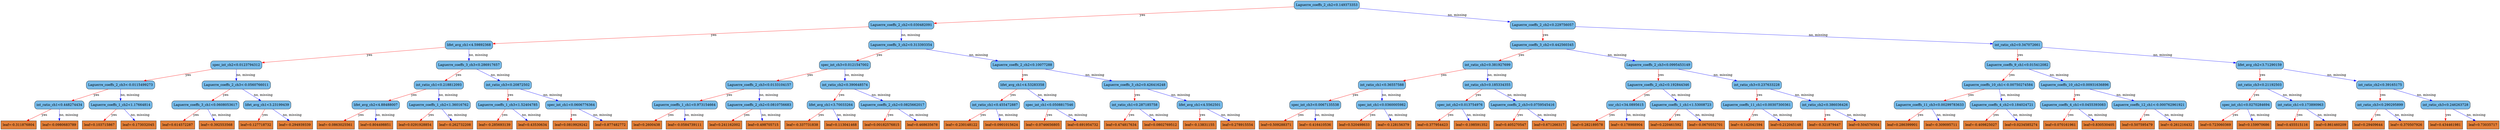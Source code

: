 digraph {
	graph [bb="0,0,8692.6,567",
		rankdir=TB
	];
	node [label="\N"];
	0	[fillcolor="#78bceb",
		height=0.5,
		label="Laguerre_coeffs_2_ch2<0.149373353",
		pos="4601.1,549",
		shape=box,
		style="filled, rounded",
		width=3.1076];
	1	[fillcolor="#78bceb",
		height=0.5,
		label="Laguerre_coeffs_2_ch2<0.030482091",
		pos="3124.1,460.5",
		shape=box,
		style="filled, rounded",
		width=3.1076];
	0 -> 1	[color="#FF0000",
		label=yes,
		lp="4004.1,504.75",
		pos="e,3236.4,468.08 4488.9,541.43 4217.9,525.56 3529.6,485.24 3247.5,468.73"];
	2	[fillcolor="#78bceb",
		height=0.5,
		label="Laguerre_coeffs_2_ch2<0.229756057",
		pos="5355.1,460.5",
		shape=box,
		style="filled, rounded",
		width=3.1076];
	0 -> 2	[color="#0000FF",
		label="no, missing",
		lp="5078,504.75",
		pos="e,5242.8,474.39 4713.2,535.14 4852,519.22 5087.8,492.17 5231.7,475.66"];
	3	[fillcolor="#78bceb",
		height=0.5,
		label="lifet_avg_ch1<4.59892368",
		pos="1628.1,372",
		shape=box,
		style="filled, rounded",
		width=2.2639];
	1 -> 3	[color="#FF0000",
		label=yes,
		lp="2519.1,416.25",
		pos="e,1709.9,377.73 3012,453.02 2727.8,436.59 1983.5,393.55 1721.2,378.38"];
	4	[fillcolor="#78bceb",
		height=0.5,
		label="Laguerre_coeffs_3_ch2<0.313393354",
		pos="3124.1,372",
		shape=box,
		style="filled, rounded",
		width=3.1076];
	1 -> 4	[color="#0000FF",
		label="no, missing",
		lp="3156,416.25",
		pos="e,3124.1,390.35 3124.1,442.41 3124.1,430.76 3124.1,415.05 3124.1,401.52"];
	5	[fillcolor="#78bceb",
		height=0.5,
		label="Laguerre_coeffs_3_ch2<0.442560345",
		pos="5355.1,372",
		shape=box,
		style="filled, rounded",
		width=3.1076];
	2 -> 5	[color="#FF0000",
		label=yes,
		lp="5364.1,416.25",
		pos="e,5355.1,390.35 5355.1,442.41 5355.1,430.76 5355.1,415.05 5355.1,401.52"];
	6	[fillcolor="#78bceb",
		height=0.5,
		label="int_ratio_ch2<0.347072661",
		pos="7018.1,372",
		shape=box,
		style="filled, rounded",
		width=2.3264];
	2 -> 6	[color="#0000FF",
		label="no, missing",
		lp="6368,416.25",
		pos="e,6934.2,377.36 5467.5,453.66 5776.5,437.58 6635.6,392.9 6923,377.95"];
	7	[fillcolor="#78bceb",
		height=0.5,
		label="spec_int_ch2<0.0123794312",
		pos="816.12,283.5",
		shape=box,
		style="filled, rounded",
		width=2.4097];
	3 -> 7	[color="#FF0000",
		label=yes,
		lp="1304.1,327.75",
		pos="e,903.36,293.79 1546.2,362.27 1395.9,346.26 1076.7,312.25 914.74,295.01"];
	8	[fillcolor="#78bceb",
		height=0.5,
		label="Laguerre_coeffs_3_ch3<0.286917657",
		pos="1628.1,283.5",
		shape=box,
		style="filled, rounded",
		width=3.1076];
	3 -> 8	[color="#0000FF",
		label="no, missing",
		lp="1660,327.75",
		pos="e,1628.1,301.85 1628.1,353.91 1628.1,342.26 1628.1,326.55 1628.1,313.02"];
	9	[fillcolor="#78bceb",
		height=0.5,
		label="spec_int_ch3<0.0121547002",
		pos="2899.1,283.5",
		shape=box,
		style="filled, rounded",
		width=2.4097];
	4 -> 9	[color="#FF0000",
		label=yes,
		lp="3041.1,327.75",
		pos="e,2944.3,301.87 3078.9,353.6 3043.1,339.85 2993,320.58 2954.8,305.89"];
	10	[fillcolor="#78bceb",
		height=0.5,
		label="Laguerre_coeffs_2_ch2<0.10077288",
		pos="3517.1,283.5",
		shape=box,
		style="filled, rounded",
		width=3.0139];
	4 -> 10	[color="#0000FF",
		label="no, missing",
		lp="3388,327.75",
		pos="e,3437.9,301.95 3203.2,353.6 3267.8,339.37 3359.3,319.24 3426.8,304.38"];
	15	[fillcolor="#78bceb",
		height=0.5,
		label="Laguerre_coeffs_2_ch3<-0.0115499273",
		pos="414.12,195",
		shape=box,
		style="filled, rounded",
		width=3.2639];
	7 -> 15	[color="#FF0000",
		label=yes,
		lp="661.12,239.25",
		pos="e,495.21,213.45 735.26,265.1 668.99,250.84 575.2,230.66 506.08,215.79"];
	16	[fillcolor="#78bceb",
		height=0.5,
		label="Laguerre_coeffs_2_ch3<-0.0560766011",
		pos="816.12,195",
		shape=box,
		style="filled, rounded",
		width=3.2639];
	7 -> 16	[color="#0000FF",
		label="no, missing",
		lp="848,239.25",
		pos="e,816.12,213.35 816.12,265.41 816.12,253.76 816.12,238.05 816.12,224.52"];
	17	[fillcolor="#78bceb",
		height=0.5,
		label="int_ratio_ch1<0.218812093",
		pos="1522.1,195",
		shape=box,
		style="filled, rounded",
		width=2.3264];
	8 -> 17	[color="#FF0000",
		label=yes,
		lp="1594.1,239.25",
		pos="e,1543.3,213.27 1606.9,265.2 1591.2,252.36 1569.5,234.66 1552,220.38"];
	18	[fillcolor="#78bceb",
		height=0.5,
		label="int_ratio_ch3<0.20872502",
		pos="1763.1,195",
		shape=box,
		style="filled, rounded",
		width=2.2326];
	8 -> 18	[color="#0000FF",
		label="no, missing",
		lp="1740,239.25",
		pos="e,1736.2,213.27 1655.1,265.2 1675.6,252.06 1704.1,233.85 1726.6,219.4"];
	31	[fillcolor="#78bceb",
		height=0.5,
		label="int_ratio_ch1<0.448274434",
		pos="202.12,106.5",
		shape=box,
		style="filled, rounded",
		width=2.3264];
	15 -> 31	[color="#FF0000",
		label=yes,
		lp="336.12,150.75",
		pos="e,244.7,124.87 371.48,176.6 337.91,162.9 290.96,143.75 255.01,129.08"];
	32	[fillcolor="#78bceb",
		height=0.5,
		label="Laguerre_coeffs_1_ch2<1.17664814",
		pos="414.12,106.5",
		shape=box,
		style="filled, rounded",
		width=3.0139];
	15 -> 32	[color="#0000FF",
		label="no, missing",
		lp="446,150.75",
		pos="e,414.12,124.85 414.12,176.91 414.12,165.26 414.12,149.55 414.12,136.02"];
	33	[fillcolor="#78bceb",
		height=0.5,
		label="Laguerre_coeffs_3_ch1<0.0608053617",
		pos="709.12,106.5",
		shape=box,
		style="filled, rounded",
		width=3.2014];
	16 -> 33	[color="#FF0000",
		label=yes,
		lp="782.12,150.75",
		pos="e,730.48,124.77 794.73,176.7 778.84,163.86 756.95,146.16 739.28,131.88"];
	34	[fillcolor="#78bceb",
		height=0.5,
		label="lifet_avg_ch1<3.23199439",
		pos="924.12,106.5",
		shape=box,
		style="filled, rounded",
		width=2.2639];
	16 -> 34	[color="#0000FF",
		label="no, missing",
		lp="912,150.75",
		pos="e,902.57,124.77 837.72,176.7 853.76,163.86 875.85,146.16 893.69,131.88"];
	63	[fillcolor="#e48038",
		height=0.5,
		label="leaf=-0.311876804",
		pos="60.125,18",
		shape=box,
		style=filled,
		width=1.6701];
	31 -> 63	[color="#FF0000",
		label=yes,
		lp="153.12,62.25",
		pos="e,88.47,36.267 173.73,88.203 152.06,75.003 121.99,56.683 98.225,42.209"];
	64	[fillcolor="#e48038",
		height=0.5,
		label="leaf=-0.0980683789",
		pos="202.12,18",
		shape=box,
		style=filled,
		width=1.7639];
	31 -> 64	[color="#0000FF",
		label="no, missing",
		lp="234,62.25",
		pos="e,202.12,36.35 202.12,88.41 202.12,76.758 202.12,61.047 202.12,47.519"];
	65	[fillcolor="#e48038",
		height=0.5,
		label="leaf=0.103715867",
		pos="341.12,18",
		shape=box,
		style=filled,
		width=1.6076];
	32 -> 65	[color="#FF0000",
		label=yes,
		lp="394.12,62.25",
		pos="e,355.77,36.35 399.7,88.41 389.27,76.051 374.99,59.127 363.14,45.085"];
	66	[fillcolor="#e48038",
		height=0.5,
		label="leaf=-0.173032045",
		pos="477.12,18",
		shape=box,
		style=filled,
		width=1.6701];
	32 -> 66	[color="#0000FF",
		label="no, missing",
		lp="484,62.25",
		pos="e,464.49,36.35 426.57,88.41 435.49,76.169 447.66,59.449 457.83,45.487"];
	67	[fillcolor="#e48038",
		height=0.5,
		label="leaf=0.614572287",
		pos="613.12,18",
		shape=box,
		style=filled,
		width=1.6076];
	33 -> 67	[color="#FF0000",
		label=yes,
		lp="679.12,62.25",
		pos="e,632.38,36.35 690.16,88.41 676.05,75.698 656.58,58.157 640.75,43.889"];
	68	[fillcolor="#e48038",
		height=0.5,
		label="leaf=-0.392553568",
		pos="749.12,18",
		shape=box,
		style=filled,
		width=1.6701];
	33 -> 68	[color="#0000FF",
		label="no, missing",
		lp="765,62.25",
		pos="e,741.1,36.35 717.03,88.41 722.53,76.522 729.98,60.41 736.31,46.702"];
	69	[fillcolor="#e48038",
		height=0.5,
		label="leaf=0.127718732",
		pos="885.12,18",
		shape=box,
		style=filled,
		width=1.6076];
	34 -> 69	[color="#FF0000",
		label=yes,
		lp="917.12,62.25",
		pos="e,892.95,36.35 916.42,88.41 911.06,76.522 903.8,60.41 897.61,46.702"];
	70	[fillcolor="#e48038",
		height=0.5,
		label="leaf=-0.294939339",
		pos="1021.1,18",
		shape=box,
		style=filled,
		width=1.6701];
	34 -> 70	[color="#0000FF",
		label="no, missing",
		lp="1014,62.25",
		pos="e,1001.7,36.35 943.29,88.41 957.54,75.698 977.22,58.157 993.22,43.889"];
	35	[fillcolor="#78bceb",
		height=0.5,
		label="lifet_avg_ch2<4.88488007",
		pos="1302.1,106.5",
		shape=box,
		style="filled, rounded",
		width=2.2639];
	17 -> 35	[color="#FF0000",
		label=yes,
		lp="1441.1,150.75",
		pos="e,1346.3,124.87 1477.9,176.6 1443,162.9 1394.3,143.75 1357,129.08"];
	36	[fillcolor="#78bceb",
		height=0.5,
		label="Laguerre_coeffs_1_ch2<1.36016762",
		pos="1522.1,106.5",
		shape=box,
		style="filled, rounded",
		width=3.0139];
	17 -> 36	[color="#0000FF",
		label="no, missing",
		lp="1554,150.75",
		pos="e,1522.1,124.85 1522.1,176.91 1522.1,165.26 1522.1,149.55 1522.1,136.02"];
	37	[fillcolor="#78bceb",
		height=0.5,
		label="Laguerre_coeffs_1_ch3<1.52404785",
		pos="1763.1,106.5",
		shape=box,
		style="filled, rounded",
		width=3.0139];
	18 -> 37	[color="#FF0000",
		label=yes,
		lp="1772.1,150.75",
		pos="e,1763.1,124.85 1763.1,176.91 1763.1,165.26 1763.1,149.55 1763.1,136.02"];
	38	[fillcolor="#78bceb",
		height=0.5,
		label="spec_int_ch1<0.0606776364",
		pos="1983.1,106.5",
		shape=box,
		style="filled, rounded",
		width=2.4097];
	18 -> 38	[color="#0000FF",
		label="no, missing",
		lp="1925,150.75",
		pos="e,1938.9,124.87 1807.4,176.6 1842.2,162.9 1890.9,143.75 1928.2,129.08"];
	71	[fillcolor="#e48038",
		height=0.5,
		label="leaf=-0.0863025561",
		pos="1163.1,18",
		shape=box,
		style=filled,
		width=1.7639];
	35 -> 71	[color="#FF0000",
		label=yes,
		lp="1254.1,62.25",
		pos="e,1190.9,36.267 1274.3,88.203 1253.1,75.003 1223.7,56.683 1200.4,42.209"];
	72	[fillcolor="#e48038",
		height=0.5,
		label="leaf=0.804498851",
		pos="1302.1,18",
		shape=box,
		style=filled,
		width=1.6076];
	35 -> 72	[color="#0000FF",
		label="no, missing",
		lp="1334,62.25",
		pos="e,1302.1,36.35 1302.1,88.41 1302.1,76.758 1302.1,61.047 1302.1,47.519"];
	73	[fillcolor="#e48038",
		height=0.5,
		label="leaf=0.0291928854",
		pos="1439.1,18",
		shape=box,
		style=filled,
		width=1.7014];
	36 -> 73	[color="#FF0000",
		label=yes,
		lp="1497.1,62.25",
		pos="e,1455.8,36.35 1505.7,88.41 1493.6,75.816 1477,58.481 1463.4,44.286"];
	74	[fillcolor="#e48038",
		height=0.5,
		label="leaf=-0.262732208",
		pos="1578.1,18",
		shape=box,
		style=filled,
		width=1.6701];
	36 -> 74	[color="#0000FF",
		label="no, missing",
		lp="1588,62.25",
		pos="e,1566.9,36.35 1533.2,88.41 1541,76.287 1551.7,59.77 1560.7,45.89"];
	75	[fillcolor="#e48038",
		height=0.5,
		label="leaf=-0.285693139",
		pos="1716.1,18",
		shape=box,
		style=filled,
		width=1.6701];
	37 -> 75	[color="#FF0000",
		label=yes,
		lp="1753.1,62.25",
		pos="e,1725.6,36.35 1753.8,88.41 1747.3,76.405 1738.5,60.091 1731,46.295"];
	76	[fillcolor="#e48038",
		height=0.5,
		label="leaf=0.43530634",
		pos="1849.1,18",
		shape=box,
		style=filled,
		width=1.5139];
	37 -> 76	[color="#0000FF",
		label="no, missing",
		lp="1846,62.25",
		pos="e,1831.9,36.35 1780.1,88.41 1792.6,75.816 1809.9,58.481 1824,44.286"];
	77	[fillcolor="#e48038",
		height=0.5,
		label="leaf=0.0819929242",
		pos="1983.1,18",
		shape=box,
		style=filled,
		width=1.7014];
	38 -> 77	[color="#FF0000",
		label=yes,
		lp="1992.1,62.25",
		pos="e,1983.1,36.35 1983.1,88.41 1983.1,76.758 1983.1,61.047 1983.1,47.519"];
	78	[fillcolor="#e48038",
		height=0.5,
		label="leaf=0.877482772",
		pos="2120.1,18",
		shape=box,
		style=filled,
		width=1.6076];
	38 -> 78	[color="#0000FF",
		label="no, missing",
		lp="2096,62.25",
		pos="e,2092.8,36.267 2010.5,88.203 2031.3,75.062 2060.2,56.846 2083.1,42.403"];
	19	[fillcolor="#78bceb",
		height=0.5,
		label="Laguerre_coeffs_2_ch3<0.0133104157",
		pos="2644.1,195",
		shape=box,
		style="filled, rounded",
		width=3.2014];
	9 -> 19	[color="#FF0000",
		label=yes,
		lp="2804.1,239.25",
		pos="e,2695.3,213.37 2847.8,265.1 2806.9,251.23 2749.5,231.75 2706.1,217.01"];
	20	[fillcolor="#78bceb",
		height=0.5,
		label="int_ratio_ch2<0.390648574",
		pos="2899.1,195",
		shape=box,
		style="filled, rounded",
		width=2.3264];
	9 -> 20	[color="#0000FF",
		label="no, missing",
		lp="2931,239.25",
		pos="e,2899.1,213.35 2899.1,265.41 2899.1,253.76 2899.1,238.05 2899.1,224.52"];
	21	[fillcolor="#78bceb",
		height=0.5,
		label="lifet_avg_ch1<4.53283358",
		pos="3517.1,195",
		shape=box,
		style="filled, rounded",
		width=2.2639];
	10 -> 21	[color="#FF0000",
		label=yes,
		lp="3526.1,239.25",
		pos="e,3517.1,213.35 3517.1,265.41 3517.1,253.76 3517.1,238.05 3517.1,224.52"];
	22	[fillcolor="#78bceb",
		height=0.5,
		label="Laguerre_coeffs_3_ch2<0.426416248",
		pos="3945.1,195",
		shape=box,
		style="filled, rounded",
		width=3.1076];
	10 -> 22	[color="#0000FF",
		label="no, missing",
		lp="3802,239.25",
		pos="e,3858.5,213.5 3603.5,265.05 3674.1,250.78 3773.9,230.6 3847.4,215.74"];
	39	[fillcolor="#78bceb",
		height=0.5,
		label="Laguerre_coeffs_1_ch1<0.973154664",
		pos="2380.1,106.5",
		shape=box,
		style="filled, rounded",
		width=3.1076];
	19 -> 39	[color="#FF0000",
		label=yes,
		lp="2545.1,150.75",
		pos="e,2433.1,124.87 2591,176.6 2548.6,162.7 2489,143.17 2444,128.42"];
	40	[fillcolor="#78bceb",
		height=0.5,
		label="Laguerre_coeffs_2_ch2<0.0810756683",
		pos="2644.1,106.5",
		shape=box,
		style="filled, rounded",
		width=3.2014];
	19 -> 40	[color="#0000FF",
		label="no, missing",
		lp="2676,150.75",
		pos="e,2644.1,124.85 2644.1,176.91 2644.1,165.26 2644.1,149.55 2644.1,136.02"];
	41	[fillcolor="#78bceb",
		height=0.5,
		label="lifet_avg_ch1<3.70033264",
		pos="2860.1,106.5",
		shape=box,
		style="filled, rounded",
		width=2.2639];
	20 -> 41	[color="#FF0000",
		label=yes,
		lp="2892.1,150.75",
		pos="e,2867.9,124.85 2891.4,176.91 2886.1,165.02 2878.8,148.91 2872.6,135.2"];
	42	[fillcolor="#78bceb",
		height=0.5,
		label="Laguerre_coeffs_2_ch2<0.0825662017",
		pos="3075.1,106.5",
		shape=box,
		style="filled, rounded",
		width=3.2014];
	20 -> 42	[color="#0000FF",
		label="no, missing",
		lp="3035,150.75",
		pos="e,3039.7,124.91 2934.3,176.7 2961.7,163.25 2999.9,144.49 3029.6,129.89"];
	79	[fillcolor="#e48038",
		height=0.5,
		label="leaf=0.2600438",
		pos="2247.1,18",
		shape=box,
		style=filled,
		width=1.4201];
	39 -> 79	[color="#FF0000",
		label=yes,
		lp="2335.1,62.25",
		pos="e,2273.7,36.267 2353.5,88.203 2333.3,75.062 2305.3,56.846 2283.1,42.403"];
	80	[fillcolor="#e48038",
		height=0.5,
		label="leaf=-0.0584739111",
		pos="2380.1,18",
		shape=box,
		style=filled,
		width=1.7639];
	39 -> 80	[color="#0000FF",
		label="no, missing",
		lp="2412,62.25",
		pos="e,2380.1,36.35 2380.1,88.41 2380.1,76.758 2380.1,61.047 2380.1,47.519"];
	81	[fillcolor="#e48038",
		height=0.5,
		label="leaf=0.241162002",
		pos="2519.1,18",
		shape=box,
		style=filled,
		width=1.6076];
	40 -> 81	[color="#FF0000",
		label=yes,
		lp="2602.1,62.25",
		pos="e,2544.1,36.267 2619.1,88.203 2600.3,75.179 2574.3,57.173 2553.5,42.792"];
	82	[fillcolor="#e48038",
		height=0.5,
		label="leaf=0.498705715",
		pos="2653.1,18",
		shape=box,
		style=filled,
		width=1.6076];
	40 -> 82	[color="#0000FF",
		label="no, missing",
		lp="2682,62.25",
		pos="e,2651.3,36.35 2645.9,88.41 2647.1,76.758 2648.8,61.047 2650.2,47.519"];
	83	[fillcolor="#e48038",
		height=0.5,
		label="leaf=-0.337731838",
		pos="2789.1,18",
		shape=box,
		style=filled,
		width=1.6701];
	41 -> 83	[color="#FF0000",
		label=yes,
		lp="2840.1,62.25",
		pos="e,2803.4,36.35 2846.1,88.41 2836,76.051 2822.1,59.127 2810.5,45.085"];
	84	[fillcolor="#e48038",
		height=0.5,
		label="leaf=0.113041468",
		pos="2925.1,18",
		shape=box,
		style=filled,
		width=1.6076];
	41 -> 84	[color="#0000FF",
		label="no, missing",
		lp="2931,62.25",
		pos="e,2912.1,36.35 2873,88.41 2882.2,76.169 2894.7,59.449 2905.2,45.487"];
	85	[fillcolor="#e48038",
		height=0.5,
		label="leaf=0.00182576815",
		pos="3066.1,18",
		shape=box,
		style=filled,
		width=1.7951];
	42 -> 85	[color="#FF0000",
		label=yes,
		lp="3081.1,62.25",
		pos="e,3067.9,36.35 3073.3,88.41 3072.1,76.758 3070.5,61.047 3069.1,47.519"];
	86	[fillcolor="#e48038",
		height=0.5,
		label="leaf=0.468635678",
		pos="3207.1,18",
		shape=box,
		style=filled,
		width=1.6076];
	42 -> 86	[color="#0000FF",
		label="no, missing",
		lp="3185,62.25",
		pos="e,3180.8,36.267 3101.5,88.203 3121.6,75.062 3149.4,56.846 3171.4,42.403"];
	43	[fillcolor="#78bceb",
		height=0.5,
		label="int_ratio_ch1<0.455472887",
		pos="3459.1,106.5",
		shape=box,
		style="filled, rounded",
		width=2.3264];
	21 -> 43	[color="#FF0000",
		label=yes,
		lp="3503.1,150.75",
		pos="e,3470.8,124.85 3505.7,176.91 3497.5,164.79 3486.5,148.27 3477.2,134.39"];
	44	[fillcolor="#78bceb",
		height=0.5,
		label="spec_int_ch1<0.0508817546",
		pos="3648.1,106.5",
		shape=box,
		style="filled, rounded",
		width=2.4097];
	21 -> 44	[color="#0000FF",
		label="no, missing",
		lp="3627,150.75",
		pos="e,3622,124.77 3543.3,176.7 3563.1,163.62 3590.6,145.51 3612.4,131.1"];
	45	[fillcolor="#78bceb",
		height=0.5,
		label="int_ratio_ch1<0.287185758",
		pos="3945.1,106.5",
		shape=box,
		style="filled, rounded",
		width=2.3264];
	22 -> 45	[color="#FF0000",
		label=yes,
		lp="3954.1,150.75",
		pos="e,3945.1,124.85 3945.1,176.91 3945.1,165.26 3945.1,149.55 3945.1,136.02"];
	46	[fillcolor="#78bceb",
		height=0.5,
		label="lifet_avg_ch1<4.5562501",
		pos="4171.1,106.5",
		shape=box,
		style="filled, rounded",
		width=2.1701];
	22 -> 46	[color="#0000FF",
		label="no, missing",
		lp="4111,150.75",
		pos="e,4125.7,124.87 3990.6,176.6 4026.5,162.85 4076.9,143.58 4115.2,128.89"];
	87	[fillcolor="#e48038",
		height=0.5,
		label="leaf=-0.230148122",
		pos="3343.1,18",
		shape=box,
		style=filled,
		width=1.6701];
	43 -> 87	[color="#FF0000",
		label=yes,
		lp="3421.1,62.25",
		pos="e,3366.3,36.267 3435.9,88.203 3418.5,75.238 3394.5,57.336 3375.3,42.988"];
	88	[fillcolor="#e48038",
		height=0.5,
		label="leaf=0.0901015624",
		pos="3482.1,18",
		shape=box,
		style=filled,
		width=1.7014];
	43 -> 88	[color="#0000FF",
		label="no, missing",
		lp="3505,62.25",
		pos="e,3477.5,36.35 3463.7,88.41 3466.8,76.64 3471,60.729 3474.7,47.11"];
	89	[fillcolor="#e48038",
		height=0.5,
		label="leaf=-0.0746656805",
		pos="3625.1,18",
		shape=box,
		style=filled,
		width=1.7639];
	44 -> 89	[color="#FF0000",
		label=yes,
		lp="3648.1,62.25",
		pos="e,3629.7,36.35 3643.6,88.41 3640.5,76.64 3636.2,60.729 3632.6,47.11"];
	90	[fillcolor="#e48038",
		height=0.5,
		label="leaf=0.691954732",
		pos="3764.1,18",
		shape=box,
		style=filled,
		width=1.6076];
	44 -> 90	[color="#0000FF",
		label="no, missing",
		lp="3749,62.25",
		pos="e,3741,36.267 3671.3,88.203 3688.7,75.238 3712.7,57.336 3732,42.988"];
	91	[fillcolor="#e48038",
		height=0.5,
		label="leaf=0.474817634",
		pos="3898.1,18",
		shape=box,
		style=filled,
		width=1.6076];
	45 -> 91	[color="#FF0000",
		label=yes,
		lp="3935.1,62.25",
		pos="e,3907.6,36.35 3935.8,88.41 3929.3,76.405 3920.5,60.091 3913,46.295"];
	92	[fillcolor="#e48038",
		height=0.5,
		label="leaf=0.0802769512",
		pos="4035.1,18",
		shape=box,
		style=filled,
		width=1.7014];
	45 -> 92	[color="#0000FF",
		label="no, missing",
		lp="4031,62.25",
		pos="e,4017.1,36.35 3962.9,88.41 3976,75.816 3994,58.481 4008.8,44.286"];
	93	[fillcolor="#e48038",
		height=0.5,
		label="leaf=-0.13831155",
		pos="4171.1,18",
		shape=box,
		style=filled,
		width=1.5764];
	46 -> 93	[color="#FF0000",
		label=yes,
		lp="4180.1,62.25",
		pos="e,4171.1,36.35 4171.1,88.41 4171.1,76.758 4171.1,61.047 4171.1,47.519"];
	94	[fillcolor="#e48038",
		height=0.5,
		label="leaf=0.278915554",
		pos="4304.1,18",
		shape=box,
		style=filled,
		width=1.6076];
	46 -> 94	[color="#0000FF",
		label="no, missing",
		lp="4282,62.25",
		pos="e,4277.6,36.267 4197.7,88.203 4217.9,75.062 4245.9,56.846 4268.1,42.403"];
	11	[fillcolor="#78bceb",
		height=0.5,
		label="int_ratio_ch2<0.381927699",
		pos="5173.1,283.5",
		shape=box,
		style="filled, rounded",
		width=2.3264];
	5 -> 11	[color="#FF0000",
		label=yes,
		lp="5290.1,327.75",
		pos="e,5209.8,301.91 5318.7,353.7 5290.3,340.19 5250.6,321.32 5219.8,306.7"];
	12	[fillcolor="#78bceb",
		height=0.5,
		label="Laguerre_coeffs_2_ch3<0.0995453149",
		pos="5764.1,283.5",
		shape=box,
		style="filled, rounded",
		width=3.2014];
	5 -> 12	[color="#0000FF",
		label="no, missing",
		lp="5629,327.75",
		pos="e,5681.6,301.95 5437.4,353.6 5504.8,339.34 5600.2,319.16 5670.6,304.29"];
	13	[fillcolor="#78bceb",
		height=0.5,
		label="Laguerre_coeffs_9_ch1<0.015412082",
		pos="7018.1,283.5",
		shape=box,
		style="filled, rounded",
		width=3.1076];
	6 -> 13	[color="#FF0000",
		label=yes,
		lp="7027.1,327.75",
		pos="e,7018.1,301.85 7018.1,353.91 7018.1,342.26 7018.1,326.55 7018.1,313.02"];
	14	[fillcolor="#78bceb",
		height=0.5,
		label="lifet_avg_ch2<3.71290159",
		pos="7862.1,283.5",
		shape=box,
		style="filled, rounded",
		width=2.2639];
	6 -> 14	[color="#0000FF",
		label="no, missing",
		lp="7548,327.75",
		pos="e,7780.3,292.88 7102.1,362.39 7260.9,346.12 7603.8,310.97 7769.2,294.02"];
	23	[fillcolor="#78bceb",
		height=0.5,
		label="int_ratio_ch1<0.36557588",
		pos="4806.1,195",
		shape=box,
		style="filled, rounded",
		width=2.2326];
	11 -> 23	[color="#FF0000",
		label=yes,
		lp="5032.1,239.25",
		pos="e,4880.1,213.45 5099.3,265.1 5039.2,250.93 4954.2,230.91 4891.2,216.06"];
	24	[fillcolor="#78bceb",
		height=0.5,
		label="int_ratio_ch3<0.185334355",
		pos="5173.1,195",
		shape=box,
		style="filled, rounded",
		width=2.3264];
	11 -> 24	[color="#0000FF",
		label="no, missing",
		lp="5205,239.25",
		pos="e,5173.1,213.35 5173.1,265.41 5173.1,253.76 5173.1,238.05 5173.1,224.52"];
	25	[fillcolor="#78bceb",
		height=0.5,
		label="Laguerre_coeffs_2_ch2<0.192844346",
		pos="5764.1,195",
		shape=box,
		style="filled, rounded",
		width=3.1076];
	12 -> 25	[color="#FF0000",
		label=yes,
		lp="5773.1,239.25",
		pos="e,5764.1,213.35 5764.1,265.41 5764.1,253.76 5764.1,238.05 5764.1,224.52"];
	26	[fillcolor="#78bceb",
		height=0.5,
		label="int_ratio_ch3<0.237633228",
		pos="6109.1,195",
		shape=box,
		style="filled, rounded",
		width=2.3264];
	12 -> 26	[color="#0000FF",
		label="no, missing",
		lp="6000,239.25",
		pos="e,6039.5,213.45 5833.5,265.1 5889.9,250.96 5969.6,230.99 6028.7,216.15"];
	47	[fillcolor="#78bceb",
		height=0.5,
		label="spec_int_ch3<0.0067135538",
		pos="4574.1,106.5",
		shape=box,
		style="filled, rounded",
		width=2.4097];
	23 -> 47	[color="#FF0000",
		label=yes,
		lp="4720.1,150.75",
		pos="e,4620.7,124.87 4759.5,176.6 4722.6,162.85 4670.9,143.58 4631.5,128.89"];
	48	[fillcolor="#78bceb",
		height=0.5,
		label="spec_int_ch1<0.0360005982",
		pos="4806.1,106.5",
		shape=box,
		style="filled, rounded",
		width=2.4097];
	23 -> 48	[color="#0000FF",
		label="no, missing",
		lp="4838,150.75",
		pos="e,4806.1,124.85 4806.1,176.91 4806.1,165.26 4806.1,149.55 4806.1,136.02"];
	49	[fillcolor="#78bceb",
		height=0.5,
		label="spec_int_ch2<0.013754976",
		pos="5077.1,106.5",
		shape=box,
		style="filled, rounded",
		width=2.316];
	24 -> 49	[color="#FF0000",
		label=yes,
		lp="5143.1,150.75",
		pos="e,5096.4,124.85 5154.2,176.91 5140.1,164.2 5120.6,146.66 5104.7,132.39"];
	50	[fillcolor="#78bceb",
		height=0.5,
		label="Laguerre_coeffs_2_ch3<0.0759545416",
		pos="5294.1,106.5",
		shape=box,
		style="filled, rounded",
		width=3.2014];
	24 -> 50	[color="#0000FF",
		label="no, missing",
		lp="5277,150.75",
		pos="e,5270,124.77 5197.3,176.7 5215.5,163.68 5240.7,145.67 5260.8,131.29"];
	95	[fillcolor="#e48038",
		height=0.5,
		label="leaf=0.509288371",
		pos="4438.1,18",
		shape=box,
		style=filled,
		width=1.6076];
	47 -> 95	[color="#FF0000",
		label=yes,
		lp="4528.1,62.25",
		pos="e,4465.3,36.267 4546.9,88.203 4526.3,75.062 4497.6,56.846 4474.9,42.403"];
	96	[fillcolor="#e48038",
		height=0.5,
		label="leaf=-0.416410536",
		pos="4574.1,18",
		shape=box,
		style=filled,
		width=1.6701];
	47 -> 96	[color="#0000FF",
		label="no, missing",
		lp="4606,62.25",
		pos="e,4574.1,36.35 4574.1,88.41 4574.1,76.758 4574.1,61.047 4574.1,47.519"];
	97	[fillcolor="#e48038",
		height=0.5,
		label="leaf=0.520498633",
		pos="4710.1,18",
		shape=box,
		style=filled,
		width=1.6076];
	48 -> 97	[color="#FF0000",
		label=yes,
		lp="4776.1,62.25",
		pos="e,4729.4,36.35 4787.2,88.41 4773.1,75.698 4753.6,58.157 4737.7,43.889"];
	98	[fillcolor="#e48038",
		height=0.5,
		label="leaf=-0.128156379",
		pos="4846.1,18",
		shape=box,
		style=filled,
		width=1.6701];
	48 -> 98	[color="#0000FF",
		label="no, missing",
		lp="4862,62.25",
		pos="e,4838.1,36.35 4814,88.41 4819.5,76.522 4827,60.41 4833.3,46.702"];
	99	[fillcolor="#e48038",
		height=0.5,
		label="leaf=0.377954423",
		pos="4982.1,18",
		shape=box,
		style=filled,
		width=1.6076];
	49 -> 99	[color="#FF0000",
		label=yes,
		lp="5048.1,62.25",
		pos="e,5001.2,36.35 5058.4,88.41 5044.4,75.698 5025.1,58.157 5009.5,43.889"];
	100	[fillcolor="#e48038",
		height=0.5,
		label="leaf=-0.198591352",
		pos="5118.1,18",
		shape=box,
		style=filled,
		width=1.6701];
	49 -> 100	[color="#0000FF",
		label="no, missing",
		lp="5134,62.25",
		pos="e,5109.9,36.35 5085.2,88.41 5090.9,76.522 5098.5,60.41 5105,46.702"];
	101	[fillcolor="#e48038",
		height=0.5,
		label="leaf=0.405270547",
		pos="5254.1,18",
		shape=box,
		style=filled,
		width=1.6076];
	50 -> 101	[color="#FF0000",
		label=yes,
		lp="5287.1,62.25",
		pos="e,5262.1,36.35 5286.2,88.41 5280.7,76.522 5273.3,60.41 5266.9,46.702"];
	102	[fillcolor="#e48038",
		height=0.5,
		label="leaf=0.671266317",
		pos="5388.1,18",
		shape=box,
		style=filled,
		width=1.6076];
	50 -> 102	[color="#0000FF",
		label="no, missing",
		lp="5382,62.25",
		pos="e,5369.3,36.35 5312.7,88.41 5326.5,75.698 5345.6,58.157 5361.1,43.889"];
	51	[fillcolor="#78bceb",
		height=0.5,
		label="snr_ch1<34.0895615",
		pos="5654.1,106.5",
		shape=box,
		style="filled, rounded",
		width=1.8264];
	25 -> 51	[color="#FF0000",
		label=yes,
		lp="5728.1,150.75",
		pos="e,5676.1,124.77 5742.1,176.7 5725.8,163.86 5703.3,146.16 5685.1,131.88"];
	52	[fillcolor="#78bceb",
		height=0.5,
		label="Laguerre_coeffs_1_ch1<1.53008723",
		pos="5846.1,106.5",
		shape=box,
		style="filled, rounded",
		width=3.0139];
	25 -> 52	[color="#0000FF",
		label="no, missing",
		lp="5845,150.75",
		pos="e,5829.7,124.85 5780.3,176.91 5792.2,164.43 5808.4,147.3 5821.8,133.18"];
	53	[fillcolor="#78bceb",
		height=0.5,
		label="Laguerre_coeffs_11_ch1<0.00307300361",
		pos="6109.1,106.5",
		shape=box,
		style="filled, rounded",
		width=3.3889];
	26 -> 53	[color="#FF0000",
		label=yes,
		lp="6118.1,150.75",
		pos="e,6109.1,124.85 6109.1,176.91 6109.1,165.26 6109.1,149.55 6109.1,136.02"];
	54	[fillcolor="#78bceb",
		height=0.5,
		label="int_ratio_ch2<0.386036426",
		pos="6347.1,106.5",
		shape=box,
		style="filled, rounded",
		width=2.3264];
	26 -> 54	[color="#0000FF",
		label="no, missing",
		lp="6282,150.75",
		pos="e,6299.3,124.87 6157,176.6 6194.9,162.82 6248.1,143.5 6288.5,128.79"];
	103	[fillcolor="#e48038",
		height=0.5,
		label="leaf=0.282189578",
		pos="5522.1,18",
		shape=box,
		style=filled,
		width=1.6076];
	51 -> 103	[color="#FF0000",
		label=yes,
		lp="5609.1,62.25",
		pos="e,5548.5,36.267 5627.7,88.203 5607.7,75.062 5579.9,56.846 5557.8,42.403"];
	104	[fillcolor="#e48038",
		height=0.5,
		label="leaf=-0.178988904",
		pos="5658.1,18",
		shape=box,
		style=filled,
		width=1.6701];
	51 -> 104	[color="#0000FF",
		label="no, missing",
		lp="5689,62.25",
		pos="e,5657.3,36.35 5654.9,88.41 5655.5,76.758 5656.2,61.047 5656.8,47.519"];
	105	[fillcolor="#e48038",
		height=0.5,
		label="leaf=0.220461592",
		pos="5794.1,18",
		shape=box,
		style=filled,
		width=1.6076];
	52 -> 105	[color="#FF0000",
		label=yes,
		lp="5834.1,62.25",
		pos="e,5804.6,36.35 5835.9,88.41 5828.6,76.287 5818.6,59.77 5810.3,45.89"];
	106	[fillcolor="#e48038",
		height=0.5,
		label="leaf=-0.0670552701",
		pos="5933.1,18",
		shape=box,
		style=filled,
		width=1.7639];
	52 -> 106	[color="#0000FF",
		label="no, missing",
		lp="5930,62.25",
		pos="e,5915.7,36.35 5863.3,88.41 5876,75.816 5893.4,58.481 5907.7,44.286"];
	107	[fillcolor="#e48038",
		height=0.5,
		label="leaf=-0.142041594",
		pos="6075.1,18",
		shape=box,
		style=filled,
		width=1.6701];
	53 -> 107	[color="#FF0000",
		label=yes,
		lp="6105.1,62.25",
		pos="e,6081.9,36.35 6102.4,88.41 6097.7,76.522 6091.4,60.41 6086,46.702"];
	108	[fillcolor="#e48038",
		height=0.5,
		label="leaf=0.212045148",
		pos="6211.1,18",
		shape=box,
		style=filled,
		width=1.6076];
	53 -> 108	[color="#0000FF",
		label="no, missing",
		lp="6202,62.25",
		pos="e,6190.7,36.35 6129.3,88.41 6144.4,75.581 6165.3,57.831 6182.2,43.493"];
	109	[fillcolor="#e48038",
		height=0.5,
		label="leaf=-0.321879447",
		pos="6347.1,18",
		shape=box,
		style=filled,
		width=1.6701];
	54 -> 109	[color="#FF0000",
		label=yes,
		lp="6356.1,62.25",
		pos="e,6347.1,36.35 6347.1,88.41 6347.1,76.758 6347.1,61.047 6347.1,47.519"];
	110	[fillcolor="#e48038",
		height=0.5,
		label="leaf=0.504576564",
		pos="6483.1,18",
		shape=box,
		style=filled,
		width=1.6076];
	54 -> 110	[color="#0000FF",
		label="no, missing",
		lp="6460,62.25",
		pos="e,6456,36.267 6374.3,88.203 6395,75.062 6423.6,56.846 6446.3,42.403"];
	27	[fillcolor="#78bceb",
		height=0.5,
		label="Laguerre_coeffs_10_ch1<-0.00750274584",
		pos="6952.1,195",
		shape=box,
		style="filled, rounded",
		width=3.4514];
	13 -> 27	[color="#FF0000",
		label=yes,
		lp="7000.1,239.25",
		pos="e,6965.4,213.35 7005.1,265.41 6995.7,253.17 6983,236.45 6972.3,222.49"];
	28	[fillcolor="#78bceb",
		height=0.5,
		label="Laguerre_coeffs_10_ch2<0.00931636896",
		pos="7216.1,195",
		shape=box,
		style="filled, rounded",
		width=3.3889];
	13 -> 28	[color="#0000FF",
		label="no, missing",
		lp="7167,239.25",
		pos="e,7176.3,213.41 7057.7,265.2 7088.8,251.63 7132.2,232.66 7165.8,218.01"];
	29	[fillcolor="#78bceb",
		height=0.5,
		label="int_ratio_ch3<0.21192503",
		pos="7862.1,195",
		shape=box,
		style="filled, rounded",
		width=2.2326];
	14 -> 29	[color="#FF0000",
		label=yes,
		lp="7871.1,239.25",
		pos="e,7862.1,213.35 7862.1,265.41 7862.1,253.76 7862.1,238.05 7862.1,224.52"];
	30	[fillcolor="#78bceb",
		height=0.5,
		label="int_ratio_ch2<0.39165175",
		pos="8280.1,195",
		shape=box,
		style="filled, rounded",
		width=2.2326];
	14 -> 30	[color="#0000FF",
		label="no, missing",
		lp="8141,239.25",
		pos="e,8199.5,212.69 7943.7,265.62 8014,251.07 8115.4,230.1 8188.4,214.97"];
	55	[fillcolor="#78bceb",
		height=0.5,
		label="Laguerre_coeffs_11_ch3<0.00299783633",
		pos="6714.1,106.5",
		shape=box,
		style="filled, rounded",
		width=3.3889];
	27 -> 55	[color="#FF0000",
		label=yes,
		lp="6864.1,150.75",
		pos="e,6761.9,124.87 6904.2,176.6 6866.3,162.82 6813.2,143.5 6772.7,128.79"];
	56	[fillcolor="#78bceb",
		height=0.5,
		label="Laguerre_coeffs_4_ch2<0.184024721",
		pos="6966.1,106.5",
		shape=box,
		style="filled, rounded",
		width=3.1076];
	27 -> 56	[color="#0000FF",
		label="no, missing",
		lp="6993,150.75",
		pos="e,6963.3,124.85 6954.9,176.91 6956.8,165.26 6959.3,149.55 6961.5,136.02"];
	57	[fillcolor="#78bceb",
		height=0.5,
		label="Laguerre_coeffs_4_ch1<0.0455393083",
		pos="7213.1,106.5",
		shape=box,
		style="filled, rounded",
		width=3.2014];
	28 -> 57	[color="#FF0000",
		label=yes,
		lp="7224.1,150.75",
		pos="e,7213.7,124.85 7215.5,176.91 7215.1,165.26 7214.6,149.55 7214.1,136.02"];
	58	[fillcolor="#78bceb",
		height=0.5,
		label="Laguerre_coeffs_12_ch1<-0.000762961921",
		pos="7474.1,106.5",
		shape=box,
		style="filled, rounded",
		width=3.5451];
	28 -> 58	[color="#0000FF",
		label="no, missing",
		lp="7401,150.75",
		pos="e,7422.3,124.87 7268,176.6 7309.4,162.73 7367.5,143.25 7411.5,128.51"];
	111	[fillcolor="#e48038",
		height=0.5,
		label="leaf=0.286399901",
		pos="6617.1,18",
		shape=box,
		style=filled,
		width=1.6076];
	55 -> 111	[color="#FF0000",
		label=yes,
		lp="6684.1,62.25",
		pos="e,6636.6,36.35 6695,88.41 6680.7,75.698 6661,58.157 6645,43.889"];
	112	[fillcolor="#e48038",
		height=0.5,
		label="leaf=-0.309095711",
		pos="6753.1,18",
		shape=box,
		style=filled,
		width=1.6701];
	55 -> 112	[color="#0000FF",
		label="no, missing",
		lp="6769,62.25",
		pos="e,6745.3,36.35 6721.8,88.41 6727.2,76.522 6734.5,60.41 6740.6,46.702"];
	113	[fillcolor="#e48038",
		height=0.5,
		label="leaf=-0.409825027",
		pos="6891.1,18",
		shape=box,
		style=filled,
		width=1.6701];
	56 -> 113	[color="#FF0000",
		label=yes,
		lp="6945.1,62.25",
		pos="e,6906.2,36.35 6951.3,88.41 6940.5,75.934 6925.6,58.805 6913.4,44.685"];
	114	[fillcolor="#e48038",
		height=0.5,
		label="leaf=0.0234585274",
		pos="7030.1,18",
		shape=box,
		style=filled,
		width=1.7014];
	56 -> 114	[color="#0000FF",
		label="no, missing",
		lp="7036,62.25",
		pos="e,7017.3,36.35 6978.8,88.41 6987.8,76.169 7000.2,59.449 7010.5,45.487"];
	115	[fillcolor="#e48038",
		height=0.5,
		label="leaf=0.070161961",
		pos="7167.1,18",
		shape=box,
		style=filled,
		width=1.6076];
	57 -> 115	[color="#FF0000",
		label=yes,
		lp="7204.1,62.25",
		pos="e,7176.4,36.35 7204,88.41 7197.7,76.405 7189,60.091 7181.6,46.295"];
	116	[fillcolor="#e48038",
		height=0.5,
		label="leaf=0.830530405",
		pos="7301.1,18",
		shape=box,
		style=filled,
		width=1.6076];
	57 -> 116	[color="#0000FF",
		label="no, missing",
		lp="7297,62.25",
		pos="e,7283.5,36.35 7230.5,88.41 7243.3,75.816 7261,58.481 7275.4,44.286"];
	117	[fillcolor="#e48038",
		height=0.5,
		label="leaf=0.507595479",
		pos="7435.1,18",
		shape=box,
		style=filled,
		width=1.6076];
	58 -> 117	[color="#FF0000",
		label=yes,
		lp="7467.1,62.25",
		pos="e,7442.9,36.35 7466.4,88.41 7461.1,76.522 7453.8,60.41 7447.6,46.702"];
	118	[fillcolor="#e48038",
		height=0.5,
		label="leaf=-0.261216432",
		pos="7571.1,18",
		shape=box,
		style=filled,
		width=1.6701];
	58 -> 118	[color="#0000FF",
		label="no, missing",
		lp="7564,62.25",
		pos="e,7551.7,36.35 7493.3,88.41 7507.5,75.698 7527.2,58.157 7543.2,43.889"];
	59	[fillcolor="#78bceb",
		height=0.5,
		label="spec_int_ch1<0.0270284694",
		pos="7814.1,106.5",
		shape=box,
		style="filled, rounded",
		width=2.4097];
	29 -> 59	[color="#FF0000",
		label=yes,
		lp="7852.1,150.75",
		pos="e,7823.8,124.85 7852.6,176.91 7846,164.9 7836.9,148.59 7829.3,134.8"];
	60	[fillcolor="#78bceb",
		height=0.5,
		label="int_ratio_ch1<0.173890963",
		pos="8003.1,106.5",
		shape=box,
		style="filled, rounded",
		width=2.3264];
	29 -> 60	[color="#0000FF",
		label="no, missing",
		lp="7978,150.75",
		pos="e,7975,124.77 7890.3,176.7 7911.8,163.5 7941.7,145.18 7965.3,130.71"];
	61	[fillcolor="#78bceb",
		height=0.5,
		label="int_ratio_ch3<0.290295899",
		pos="8280.1,106.5",
		shape=box,
		style="filled, rounded",
		width=2.3264];
	30 -> 61	[color="#FF0000",
		label=yes,
		lp="8289.1,150.75",
		pos="e,8280.1,124.85 8280.1,176.91 8280.1,165.26 8280.1,149.55 8280.1,136.02"];
	62	[fillcolor="#78bceb",
		height=0.5,
		label="int_ratio_ch3<0.246263728",
		pos="8508.1,106.5",
		shape=box,
		style="filled, rounded",
		width=2.3264];
	30 -> 62	[color="#0000FF",
		label="no, missing",
		lp="8447,150.75",
		pos="e,8462.3,124.87 8326,176.6 8362.2,162.85 8413,143.58 8451.8,128.89"];
	119	[fillcolor="#e48038",
		height=0.5,
		label="leaf=0.723060369",
		pos="7707.1,18",
		shape=box,
		style=filled,
		width=1.6076];
	59 -> 119	[color="#FF0000",
		label=yes,
		lp="7780.1,62.25",
		pos="e,7728.5,36.267 7792.7,88.203 7776.8,75.356 7754.9,57.661 7737.3,43.38"];
	120	[fillcolor="#e48038",
		height=0.5,
		label="leaf=0.159970686",
		pos="7841.1,18",
		shape=box,
		style=filled,
		width=1.6076];
	59 -> 120	[color="#0000FF",
		label="no, missing",
		lp="7862,62.25",
		pos="e,7835.7,36.35 7819.5,88.41 7823.1,76.64 7828.1,60.729 7832.4,47.11"];
	121	[fillcolor="#e48038",
		height=0.5,
		label="leaf=0.455515116",
		pos="7975.1,18",
		shape=box,
		style=filled,
		width=1.6076];
	60 -> 121	[color="#FF0000",
		label=yes,
		lp="8001.1,62.25",
		pos="e,7980.7,36.35 7997.6,88.41 7993.8,76.64 7988.6,60.729 7984.2,47.11"];
	122	[fillcolor="#e48038",
		height=0.5,
		label="leaf=0.861460209",
		pos="8109.1,18",
		shape=box,
		style=filled,
		width=1.6076];
	60 -> 122	[color="#0000FF",
		label="no, missing",
		lp="8098,62.25",
		pos="e,8088,36.267 8024.3,88.203 8040.1,75.356 8061.7,57.661 8079.2,43.38"];
	123	[fillcolor="#e48038",
		height=0.5,
		label="leaf=0.29409644",
		pos="8239.1,18",
		shape=box,
		style=filled,
		width=1.5139];
	61 -> 123	[color="#FF0000",
		label=yes,
		lp="8273.1,62.25",
		pos="e,8247.3,36.35 8272,88.41 8266.4,76.522 8258.8,60.41 8252.3,46.702"];
	124	[fillcolor="#e48038",
		height=0.5,
		label="leaf=-0.370507926",
		pos="8372.1,18",
		shape=box,
		style=filled,
		width=1.6701];
	61 -> 124	[color="#0000FF",
		label="no, missing",
		lp="8367,62.25",
		pos="e,8353.7,36.35 8298.3,88.41 8311.8,75.698 8330.5,58.157 8345.7,43.889"];
	125	[fillcolor="#e48038",
		height=0.5,
		label="leaf=0.434461981",
		pos="8508.1,18",
		shape=box,
		style=filled,
		width=1.6076];
	62 -> 125	[color="#FF0000",
		label=yes,
		lp="8517.1,62.25",
		pos="e,8508.1,36.35 8508.1,88.41 8508.1,76.758 8508.1,61.047 8508.1,47.519"];
	126	[fillcolor="#e48038",
		height=0.5,
		label="leaf=0.73035717",
		pos="8638.1,18",
		shape=box,
		style=filled,
		width=1.5139];
	62 -> 126	[color="#0000FF",
		label="no, missing",
		lp="8617,62.25",
		pos="e,8612.2,36.267 8534.1,88.203 8553.8,75.12 8581,57.01 8602.7,42.597"];
}
